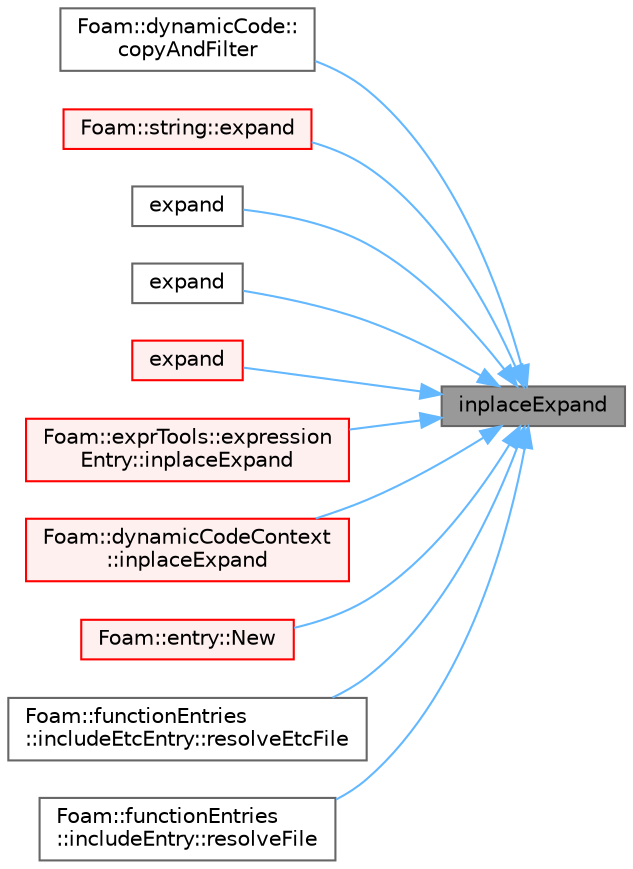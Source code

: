 digraph "inplaceExpand"
{
 // LATEX_PDF_SIZE
  bgcolor="transparent";
  edge [fontname=Helvetica,fontsize=10,labelfontname=Helvetica,labelfontsize=10];
  node [fontname=Helvetica,fontsize=10,shape=box,height=0.2,width=0.4];
  rankdir="RL";
  Node1 [id="Node000001",label="inplaceExpand",height=0.2,width=0.4,color="gray40", fillcolor="grey60", style="filled", fontcolor="black",tooltip=" "];
  Node1 -> Node2 [id="edge1_Node000001_Node000002",dir="back",color="steelblue1",style="solid",tooltip=" "];
  Node2 [id="Node000002",label="Foam::dynamicCode::\lcopyAndFilter",height=0.2,width=0.4,color="grey40", fillcolor="white", style="filled",URL="$classFoam_1_1dynamicCode.html#a1c5c6c6385cd29521ecf0305e3db8448",tooltip=" "];
  Node1 -> Node3 [id="edge2_Node000001_Node000003",dir="back",color="steelblue1",style="solid",tooltip=" "];
  Node3 [id="Node000003",label="Foam::string::expand",height=0.2,width=0.4,color="red", fillcolor="#FFF0F0", style="filled",URL="$classFoam_1_1string.html#a99762e1bec412804aad30b9752abbac2",tooltip=" "];
  Node1 -> Node24 [id="edge3_Node000001_Node000024",dir="back",color="steelblue1",style="solid",tooltip=" "];
  Node24 [id="Node000024",label="expand",height=0.2,width=0.4,color="grey40", fillcolor="white", style="filled",URL="$namespaceFoam_1_1stringOps.html#a4a3af1222ad461467170f79e2a7daac0",tooltip=" "];
  Node1 -> Node25 [id="edge4_Node000001_Node000025",dir="back",color="steelblue1",style="solid",tooltip=" "];
  Node25 [id="Node000025",label="expand",height=0.2,width=0.4,color="grey40", fillcolor="white", style="filled",URL="$namespaceFoam_1_1stringOps.html#a570fd096f14023baac5f4dc35ca9d940",tooltip=" "];
  Node1 -> Node26 [id="edge5_Node000001_Node000026",dir="back",color="steelblue1",style="solid",tooltip=" "];
  Node26 [id="Node000026",label="expand",height=0.2,width=0.4,color="red", fillcolor="#FFF0F0", style="filled",URL="$namespaceFoam_1_1stringOps.html#aeaf940b4514d70b993aec45d5e7247eb",tooltip=" "];
  Node1 -> Node32 [id="edge6_Node000001_Node000032",dir="back",color="steelblue1",style="solid",tooltip=" "];
  Node32 [id="Node000032",label="Foam::exprTools::expression\lEntry::inplaceExpand",height=0.2,width=0.4,color="red", fillcolor="#FFF0F0", style="filled",URL="$classFoam_1_1exprTools_1_1expressionEntry.html#abd65c768f2b46b000ecab0b81b324586",tooltip=" "];
  Node1 -> Node35 [id="edge7_Node000001_Node000035",dir="back",color="steelblue1",style="solid",tooltip=" "];
  Node35 [id="Node000035",label="Foam::dynamicCodeContext\l::inplaceExpand",height=0.2,width=0.4,color="red", fillcolor="#FFF0F0", style="filled",URL="$classFoam_1_1dynamicCodeContext.html#a75f67d820b39b118613bd98cccecf25b",tooltip=" "];
  Node1 -> Node37 [id="edge8_Node000001_Node000037",dir="back",color="steelblue1",style="solid",tooltip=" "];
  Node37 [id="Node000037",label="Foam::entry::New",height=0.2,width=0.4,color="red", fillcolor="#FFF0F0", style="filled",URL="$classFoam_1_1entry.html#a705460a905ab9ba956a6e9d759fb51b0",tooltip=" "];
  Node1 -> Node41 [id="edge9_Node000001_Node000041",dir="back",color="steelblue1",style="solid",tooltip=" "];
  Node41 [id="Node000041",label="Foam::functionEntries\l::includeEtcEntry::resolveEtcFile",height=0.2,width=0.4,color="grey40", fillcolor="white", style="filled",URL="$classFoam_1_1functionEntries_1_1includeEtcEntry.html#af14224f31d1652c684edc9aad91b0d39",tooltip=" "];
  Node1 -> Node42 [id="edge10_Node000001_Node000042",dir="back",color="steelblue1",style="solid",tooltip=" "];
  Node42 [id="Node000042",label="Foam::functionEntries\l::includeEntry::resolveFile",height=0.2,width=0.4,color="grey40", fillcolor="white", style="filled",URL="$classFoam_1_1functionEntries_1_1includeEntry.html#a066f5c55e84fb2b8ec5b19d29226e67a",tooltip=" "];
}
